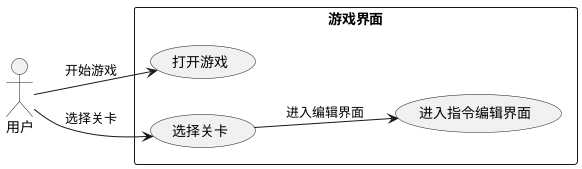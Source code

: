 @startuml
left to right direction
skinparam packageStyle rectangle

actor 用户
rectangle 游戏界面 {
  usecase 打开游戏
  usecase 选择关卡
  usecase 进入指令编辑界面
}

用户 --> 打开游戏 : 开始游戏
用户 --> 选择关卡 : 选择关卡
选择关卡 --> 进入指令编辑界面 : 进入编辑界面

@enduml
